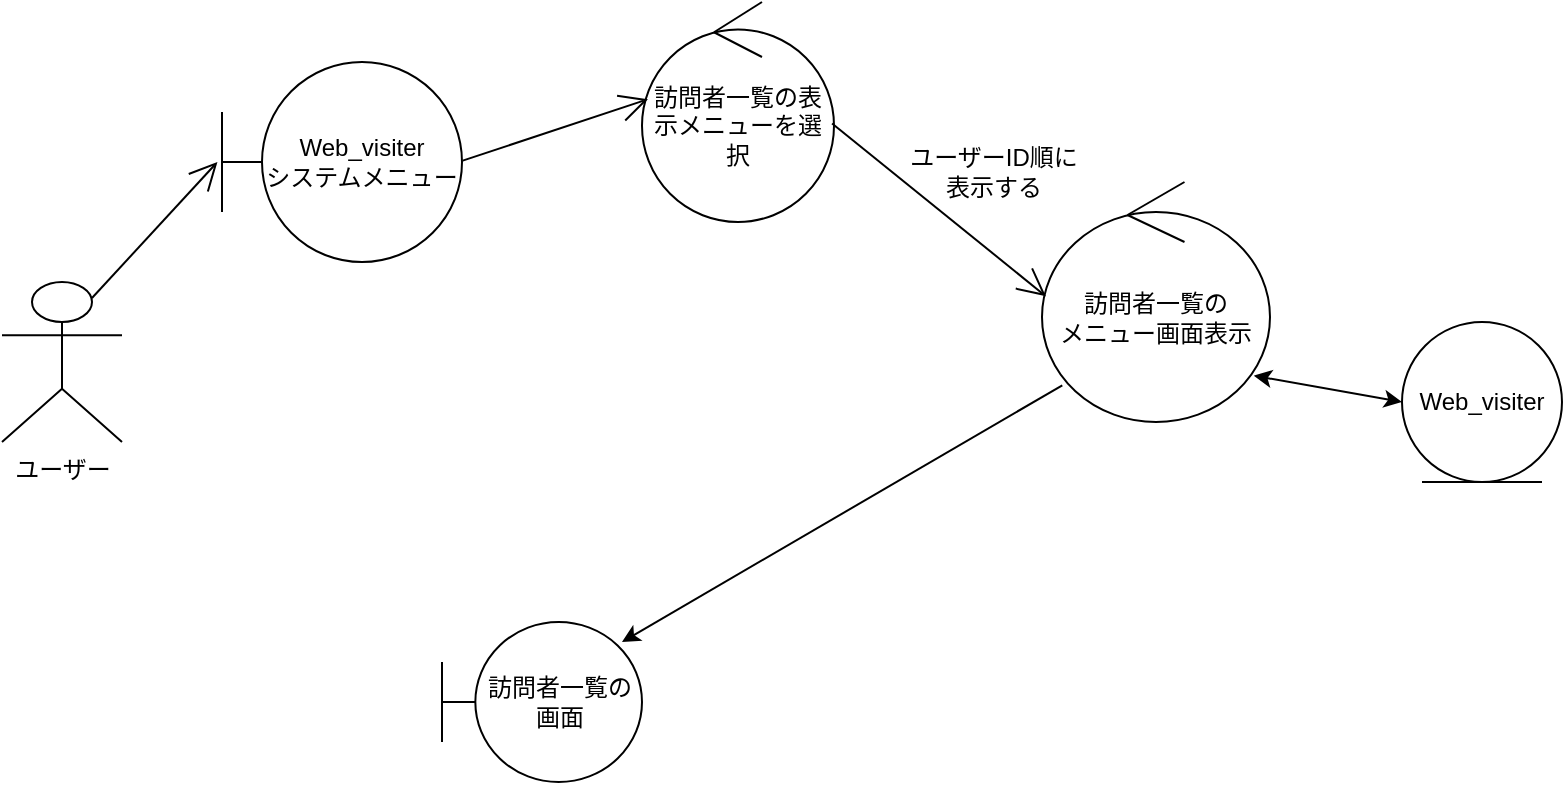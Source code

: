<mxfile version="28.2.3">
  <diagram name="ページ1" id="rCnxHPRBjKmqfibo1RZr">
    <mxGraphModel dx="925" dy="418" grid="1" gridSize="10" guides="1" tooltips="1" connect="1" arrows="1" fold="1" page="1" pageScale="1" pageWidth="827" pageHeight="1169" math="0" shadow="0">
      <root>
        <mxCell id="0" />
        <mxCell id="1" parent="0" />
        <mxCell id="YcSd6894ZpRroEDKiYNy-1" value="ユーザー" style="shape=umlActor;verticalLabelPosition=bottom;verticalAlign=top;html=1;outlineConnect=0;" vertex="1" parent="1">
          <mxGeometry x="80" y="320" width="60" height="80" as="geometry" />
        </mxCell>
        <mxCell id="YcSd6894ZpRroEDKiYNy-3" value="訪問者一覧の&lt;div&gt;画面&lt;/div&gt;" style="shape=umlBoundary;whiteSpace=wrap;html=1;" vertex="1" parent="1">
          <mxGeometry x="300" y="490" width="100" height="80" as="geometry" />
        </mxCell>
        <mxCell id="YcSd6894ZpRroEDKiYNy-4" value="Web_visiter&lt;div&gt;システムメニュー&lt;/div&gt;" style="shape=umlBoundary;whiteSpace=wrap;html=1;" vertex="1" parent="1">
          <mxGeometry x="190" y="210" width="120" height="100" as="geometry" />
        </mxCell>
        <mxCell id="YcSd6894ZpRroEDKiYNy-5" value="訪問者一覧の&lt;div&gt;メニュー画面表示&lt;/div&gt;" style="ellipse;shape=umlControl;whiteSpace=wrap;html=1;" vertex="1" parent="1">
          <mxGeometry x="600" y="270" width="114" height="120" as="geometry" />
        </mxCell>
        <mxCell id="YcSd6894ZpRroEDKiYNy-6" value="訪問者一覧の表示メニューを選択" style="ellipse;shape=umlControl;whiteSpace=wrap;html=1;" vertex="1" parent="1">
          <mxGeometry x="400" y="180" width="96" height="110" as="geometry" />
        </mxCell>
        <mxCell id="YcSd6894ZpRroEDKiYNy-7" value="Web_visiter" style="ellipse;shape=umlEntity;whiteSpace=wrap;html=1;" vertex="1" parent="1">
          <mxGeometry x="780" y="340" width="80" height="80" as="geometry" />
        </mxCell>
        <mxCell id="YcSd6894ZpRroEDKiYNy-8" value="" style="endArrow=open;endFill=1;endSize=12;html=1;rounded=0;entryX=0.017;entryY=0.476;entryDx=0;entryDy=0;entryPerimeter=0;exitX=0.99;exitY=0.552;exitDx=0;exitDy=0;exitPerimeter=0;" edge="1" parent="1" source="YcSd6894ZpRroEDKiYNy-6" target="YcSd6894ZpRroEDKiYNy-5">
          <mxGeometry width="160" relative="1" as="geometry">
            <mxPoint x="330" y="340" as="sourcePoint" />
            <mxPoint x="590.96" y="330" as="targetPoint" />
          </mxGeometry>
        </mxCell>
        <mxCell id="YcSd6894ZpRroEDKiYNy-9" value="" style="endArrow=open;endFill=1;endSize=12;html=1;rounded=0;exitX=1.003;exitY=0.493;exitDx=0;exitDy=0;exitPerimeter=0;entryX=0.031;entryY=0.442;entryDx=0;entryDy=0;entryPerimeter=0;" edge="1" parent="1" source="YcSd6894ZpRroEDKiYNy-4" target="YcSd6894ZpRroEDKiYNy-6">
          <mxGeometry width="160" relative="1" as="geometry">
            <mxPoint x="330" y="290" as="sourcePoint" />
            <mxPoint x="490" y="290" as="targetPoint" />
          </mxGeometry>
        </mxCell>
        <mxCell id="YcSd6894ZpRroEDKiYNy-10" value="" style="endArrow=open;endFill=1;endSize=12;html=1;rounded=0;exitX=0.75;exitY=0.1;exitDx=0;exitDy=0;exitPerimeter=0;entryX=-0.019;entryY=0.5;entryDx=0;entryDy=0;entryPerimeter=0;" edge="1" parent="1" source="YcSd6894ZpRroEDKiYNy-1" target="YcSd6894ZpRroEDKiYNy-4">
          <mxGeometry width="160" relative="1" as="geometry">
            <mxPoint x="330" y="290" as="sourcePoint" />
            <mxPoint x="490" y="290" as="targetPoint" />
          </mxGeometry>
        </mxCell>
        <mxCell id="YcSd6894ZpRroEDKiYNy-11" value="ユーザーID順に&lt;div&gt;表示する&lt;/div&gt;" style="text;html=1;align=center;verticalAlign=middle;whiteSpace=wrap;rounded=0;" vertex="1" parent="1">
          <mxGeometry x="496" y="240" width="160" height="50" as="geometry" />
        </mxCell>
        <mxCell id="YcSd6894ZpRroEDKiYNy-12" value="" style="endArrow=classic;html=1;rounded=0;entryX=0.9;entryY=0.125;entryDx=0;entryDy=0;entryPerimeter=0;exitX=0.089;exitY=0.847;exitDx=0;exitDy=0;exitPerimeter=0;" edge="1" parent="1" source="YcSd6894ZpRroEDKiYNy-5" target="YcSd6894ZpRroEDKiYNy-3">
          <mxGeometry width="50" height="50" relative="1" as="geometry">
            <mxPoint x="180" y="394.44" as="sourcePoint" />
            <mxPoint x="480.72" y="365.56" as="targetPoint" />
          </mxGeometry>
        </mxCell>
        <mxCell id="YcSd6894ZpRroEDKiYNy-14" value="" style="endArrow=classic;startArrow=classic;html=1;rounded=0;entryX=0;entryY=0.5;entryDx=0;entryDy=0;exitX=0.929;exitY=0.807;exitDx=0;exitDy=0;exitPerimeter=0;" edge="1" parent="1" source="YcSd6894ZpRroEDKiYNy-5" target="YcSd6894ZpRroEDKiYNy-7">
          <mxGeometry width="50" height="50" relative="1" as="geometry">
            <mxPoint x="490" y="400" as="sourcePoint" />
            <mxPoint x="550" y="350" as="targetPoint" />
          </mxGeometry>
        </mxCell>
      </root>
    </mxGraphModel>
  </diagram>
</mxfile>

